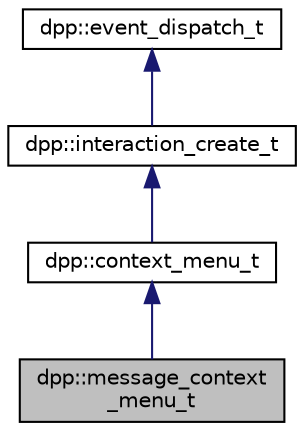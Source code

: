 digraph "dpp::message_context_menu_t"
{
 // INTERACTIVE_SVG=YES
 // LATEX_PDF_SIZE
  bgcolor="transparent";
  edge [fontname="Helvetica",fontsize="10",labelfontname="Helvetica",labelfontsize="10"];
  node [fontname="Helvetica",fontsize="10",shape=record];
  Node1 [label="dpp::message_context\l_menu_t",height=0.2,width=0.4,color="black", fillcolor="grey75", style="filled", fontcolor="black",tooltip="Event parameter for context menu interactions for messages."];
  Node2 -> Node1 [dir="back",color="midnightblue",fontsize="10",style="solid",fontname="Helvetica"];
  Node2 [label="dpp::context_menu_t",height=0.2,width=0.4,color="black",URL="$structdpp_1_1context__menu__t.html",tooltip="Base class for context menu interactions, e.g. right click on user or message."];
  Node3 -> Node2 [dir="back",color="midnightblue",fontsize="10",style="solid",fontname="Helvetica"];
  Node3 [label="dpp::interaction_create_t",height=0.2,width=0.4,color="black",URL="$structdpp_1_1interaction__create__t.html",tooltip="Create interaction."];
  Node4 -> Node3 [dir="back",color="midnightblue",fontsize="10",style="solid",fontname="Helvetica"];
  Node4 [label="dpp::event_dispatch_t",height=0.2,width=0.4,color="black",URL="$structdpp_1_1event__dispatch__t.html",tooltip="Base event parameter struct. Each event you receive from the library will have its parameter derived ..."];
}

